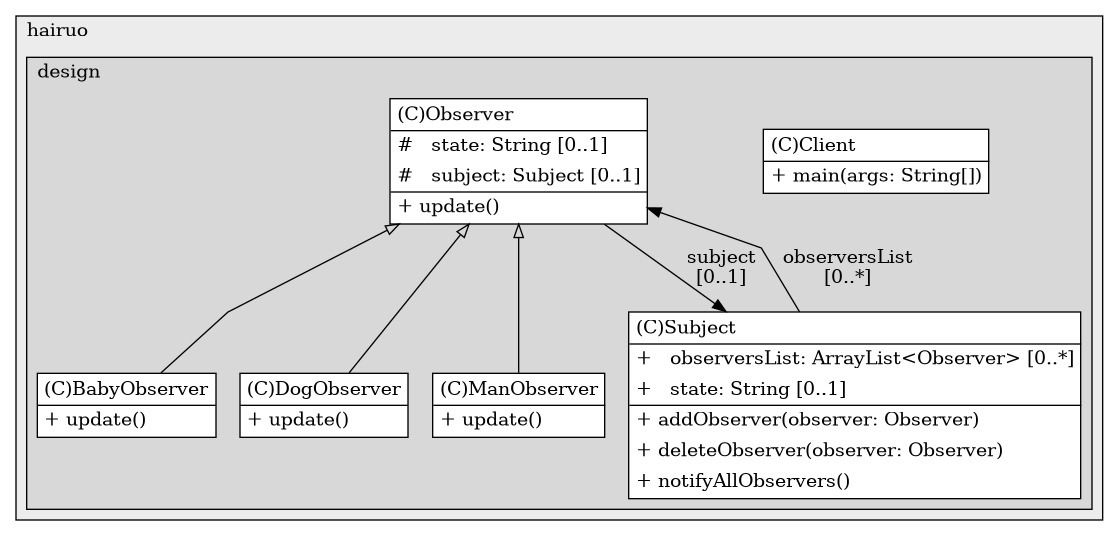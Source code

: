 @startuml

/' diagram meta data start
config=StructureConfiguration;
{
  "projectClassification": {
    "searchMode": "OpenProject", // OpenProject, AllProjects
    "includedProjects": "",
    "pathEndKeywords": "*.impl",
    "isClientPath": "",
    "isClientName": "",
    "isTestPath": "",
    "isTestName": "",
    "isMappingPath": "",
    "isMappingName": "",
    "isDataAccessPath": "",
    "isDataAccessName": "",
    "isDataStructurePath": "",
    "isDataStructureName": "",
    "isInterfaceStructuresPath": "",
    "isInterfaceStructuresName": "",
    "isEntryPointPath": "",
    "isEntryPointName": "",
    "treatFinalFieldsAsMandatory": false
  },
  "graphRestriction": {
    "classPackageExcludeFilter": "",
    "classPackageIncludeFilter": "",
    "classNameExcludeFilter": "",
    "classNameIncludeFilter": "",
    "methodNameExcludeFilter": "",
    "methodNameIncludeFilter": "",
    "removeByInheritance": "", // inheritance/annotation based filtering is done in a second step
    "removeByAnnotation": "",
    "removeByClassPackage": "", // cleanup the graph after inheritance/annotation based filtering is done
    "removeByClassName": "",
    "cutMappings": false,
    "cutEnum": true,
    "cutTests": true,
    "cutClient": true,
    "cutDataAccess": true,
    "cutInterfaceStructures": true,
    "cutDataStructures": true,
    "cutGetterAndSetter": true,
    "cutConstructors": true
  },
  "graphTraversal": {
    "forwardDepth": 3,
    "backwardDepth": 3,
    "classPackageExcludeFilter": "",
    "classPackageIncludeFilter": "",
    "classNameExcludeFilter": "",
    "classNameIncludeFilter": "",
    "methodNameExcludeFilter": "",
    "methodNameIncludeFilter": "",
    "hideMappings": false,
    "hideDataStructures": false,
    "hidePrivateMethods": true,
    "hideInterfaceCalls": true, // indirection: implementation -> interface (is hidden) -> implementation
    "onlyShowApplicationEntryPoints": false, // root node is included
    "useMethodCallsForStructureDiagram": "ForwardOnly" // ForwardOnly, BothDirections, No
  },
  "details": {
    "aggregation": "GroupByClass", // ByClass, GroupByClass, None
    "showClassGenericTypes": true,
    "showMethods": true,
    "showMethodParameterNames": true,
    "showMethodParameterTypes": true,
    "showMethodReturnType": true,
    "showPackageLevels": 2,
    "showDetailedClassStructure": true
  },
  "rootClass": "com.hairuo.design.patterns.type.behavior.observer.Client",
  "extensionCallbackMethod": "" // qualified.class.name#methodName - signature: public static String method(String)
}
diagram meta data end '/



digraph g {
    rankdir="TB"
    splines=polyline
    

'nodes 
subgraph cluster_1224712708 { 
   	label=hairuo
	labeljust=l
	fillcolor="#ececec"
	style=filled
   
   subgraph cluster_1447193104 { 
   	label=design
	labeljust=l
	fillcolor="#d8d8d8"
	style=filled
   
   BabyObserver1945476354[
	label=<<TABLE BORDER="1" CELLBORDER="0" CELLPADDING="4" CELLSPACING="0">
<TR><TD ALIGN="LEFT" >(C)BabyObserver</TD></TR>
<HR/>
<TR><TD ALIGN="LEFT" >+ update()</TD></TR>
</TABLE>>
	style=filled
	margin=0
	shape=plaintext
	fillcolor="#FFFFFF"
];

Client1945476354[
	label=<<TABLE BORDER="1" CELLBORDER="0" CELLPADDING="4" CELLSPACING="0">
<TR><TD ALIGN="LEFT" >(C)Client</TD></TR>
<HR/>
<TR><TD ALIGN="LEFT" >+ main(args: String[])</TD></TR>
</TABLE>>
	style=filled
	margin=0
	shape=plaintext
	fillcolor="#FFFFFF"
];

DogObserver1945476354[
	label=<<TABLE BORDER="1" CELLBORDER="0" CELLPADDING="4" CELLSPACING="0">
<TR><TD ALIGN="LEFT" >(C)DogObserver</TD></TR>
<HR/>
<TR><TD ALIGN="LEFT" >+ update()</TD></TR>
</TABLE>>
	style=filled
	margin=0
	shape=plaintext
	fillcolor="#FFFFFF"
];

ManObserver1945476354[
	label=<<TABLE BORDER="1" CELLBORDER="0" CELLPADDING="4" CELLSPACING="0">
<TR><TD ALIGN="LEFT" >(C)ManObserver</TD></TR>
<HR/>
<TR><TD ALIGN="LEFT" >+ update()</TD></TR>
</TABLE>>
	style=filled
	margin=0
	shape=plaintext
	fillcolor="#FFFFFF"
];

Observer1945476354[
	label=<<TABLE BORDER="1" CELLBORDER="0" CELLPADDING="4" CELLSPACING="0">
<TR><TD ALIGN="LEFT" >(C)Observer</TD></TR>
<HR/>
<TR><TD ALIGN="LEFT" >#   state: String [0..1]</TD></TR>
<TR><TD ALIGN="LEFT" >#   subject: Subject [0..1]</TD></TR>
<HR/>
<TR><TD ALIGN="LEFT" >+ update()</TD></TR>
</TABLE>>
	style=filled
	margin=0
	shape=plaintext
	fillcolor="#FFFFFF"
];

Subject1945476354[
	label=<<TABLE BORDER="1" CELLBORDER="0" CELLPADDING="4" CELLSPACING="0">
<TR><TD ALIGN="LEFT" >(C)Subject</TD></TR>
<HR/>
<TR><TD ALIGN="LEFT" >+   observersList: ArrayList&lt;Observer&gt; [0..*]</TD></TR>
<TR><TD ALIGN="LEFT" >+   state: String [0..1]</TD></TR>
<HR/>
<TR><TD ALIGN="LEFT" >+ addObserver(observer: Observer)</TD></TR>
<TR><TD ALIGN="LEFT" >+ deleteObserver(observer: Observer)</TD></TR>
<TR><TD ALIGN="LEFT" >+ notifyAllObservers()</TD></TR>
</TABLE>>
	style=filled
	margin=0
	shape=plaintext
	fillcolor="#FFFFFF"
];
} 
} 

'edges    
Observer1945476354 -> BabyObserver1945476354[arrowhead=none, arrowtail=empty, dir=both];
Observer1945476354 -> DogObserver1945476354[arrowhead=none, arrowtail=empty, dir=both];
Observer1945476354 -> ManObserver1945476354[arrowhead=none, arrowtail=empty, dir=both];
Observer1945476354 -> Subject1945476354[label="subject
[0..1]"];
Subject1945476354 -> Observer1945476354[label="observersList
[0..*]"];
    
}
@enduml